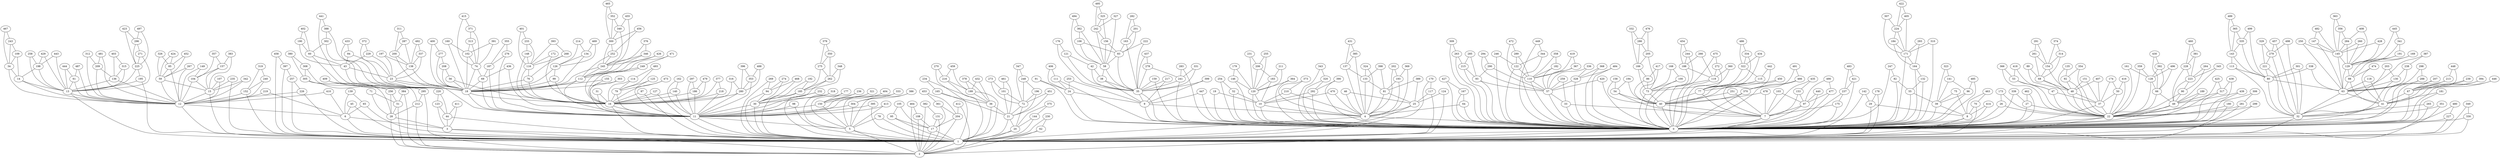graph G {
"0";
"1";
"2";
"3";
"4";
"5";
"6";
"7";
"8";
"9";
"10";
"11";
"12";
"13";
"14";
"15";
"16";
"17";
"18";
"19";
"20";
"21";
"22";
"23";
"24";
"25";
"26";
"27";
"28";
"29";
"30";
"31";
"32";
"33";
"34";
"35";
"36";
"37";
"38";
"39";
"40";
"41";
"42";
"43";
"44";
"45";
"46";
"47";
"48";
"49";
"50";
"51";
"52";
"53";
"54";
"55";
"56";
"57";
"58";
"59";
"60";
"61";
"62";
"63";
"64";
"65";
"66";
"67";
"68";
"69";
"70";
"71";
"72";
"73";
"74";
"75";
"76";
"77";
"78";
"79";
"80";
"81";
"82";
"83";
"84";
"85";
"86";
"87";
"88";
"89";
"90";
"91";
"92";
"93";
"94";
"95";
"96";
"97";
"98";
"99";
"100";
"101";
"102";
"103";
"104";
"105";
"106";
"107";
"108";
"109";
"110";
"111";
"112";
"113";
"114";
"115";
"116";
"117";
"118";
"119";
"120";
"121";
"122";
"123";
"124";
"125";
"126";
"127";
"128";
"129";
"130";
"131";
"132";
"133";
"134";
"135";
"136";
"137";
"138";
"139";
"140";
"141";
"142";
"143";
"144";
"145";
"146";
"147";
"148";
"149";
"150";
"151";
"152";
"153";
"154";
"155";
"156";
"157";
"158";
"159";
"160";
"161";
"162";
"163";
"164";
"165";
"166";
"167";
"168";
"169";
"170";
"171";
"172";
"173";
"174";
"175";
"176";
"177";
"178";
"179";
"180";
"181";
"182";
"183";
"184";
"185";
"186";
"187";
"188";
"189";
"190";
"191";
"192";
"193";
"194";
"195";
"196";
"197";
"198";
"199";
"200";
"201";
"202";
"203";
"204";
"205";
"206";
"207";
"208";
"209";
"210";
"211";
"212";
"213";
"214";
"215";
"216";
"217";
"218";
"219";
"220";
"221";
"222";
"223";
"224";
"225";
"226";
"227";
"228";
"229";
"230";
"231";
"232";
"233";
"234";
"235";
"236";
"237";
"238";
"239";
"240";
"241";
"242";
"243";
"244";
"245";
"246";
"247";
"248";
"249";
"250";
"251";
"252";
"253";
"254";
"255";
"256";
"257";
"258";
"259";
"260";
"261";
"262";
"263";
"264";
"265";
"266";
"267";
"268";
"269";
"270";
"271";
"272";
"273";
"274";
"275";
"276";
"277";
"278";
"279";
"280";
"281";
"282";
"283";
"284";
"285";
"286";
"287";
"288";
"289";
"290";
"291";
"292";
"293";
"294";
"295";
"296";
"297";
"298";
"299";
"300";
"301";
"302";
"303";
"304";
"305";
"306";
"307";
"308";
"309";
"310";
"311";
"312";
"313";
"314";
"315";
"316";
"317";
"318";
"319";
"320";
"321";
"322";
"323";
"324";
"325";
"326";
"327";
"328";
"329";
"330";
"331";
"332";
"333";
"334";
"335";
"336";
"337";
"338";
"339";
"340";
"341";
"342";
"343";
"344";
"345";
"346";
"347";
"348";
"349";
"350";
"351";
"352";
"353";
"354";
"355";
"356";
"357";
"358";
"359";
"360";
"361";
"362";
"363";
"364";
"365";
"366";
"367";
"368";
"369";
"370";
"371";
"372";
"373";
"374";
"375";
"376";
"377";
"378";
"379";
"380";
"381";
"382";
"383";
"384";
"385";
"386";
"387";
"388";
"389";
"390";
"391";
"392";
"393";
"394";
"395";
"396";
"397";
"398";
"399";
"400";
"401";
"402";
"403";
"404";
"405";
"406";
"407";
"408";
"409";
"410";
"411";
"412";
"413";
"414";
"415";
"416";
"417";
"418";
"419";
"420";
"421";
"422";
"423";
"424";
"425";
"426";
"427";
"428";
"429";
"430";
"431";
"432";
"433";
"434";
"435";
"436";
"437";
"438";
"439";
"440";
"441";
"442";
"443";
"444";
"445";
"446";
"447";
"448";
"449";
"450";
"451";
"452";
"453";
"454";
"455";
"456";
"457";
"458";
"459";
"460";
"461";
"462";
"463";
"464";
"465";
"466";
"467";
"468";
"469";
"470";
"471";
"472";
"473";
"474";
"475";
"476";
"477";
"478";
"479";
"480";
"481";
"482";
"483";
"484";
"485";
"486";
"487";
"488";
"489";
"490";
"491";
"492";
"493";
"494";
"495";
"496";
"497";
"498";
"499";
    "175" -- "0";
    "145" -- "129";
    "126" -- "99";
    "192" -- "185";
    "131" -- "17";
    "485" -- "96";
    "135" -- "92";
    "300" -- "252";
    "357" -- "104";
    "342" -- "12";
    "344" -- "122";
    "227" -- "1";
    "59" -- "12";
    "270" -- "1";
    "310" -- "171";
    "223" -- "49";
    "113" -- "32";
    "313" -- "102";
    "432" -- "199";
    "452" -- "59";
    "446" -- "0";
    "55" -- "0";
    "295" -- "2";
    "258" -- "13";
    "275" -- "185";
    "118" -- "41";
    "48" -- "22";
    "125" -- "11";
    "437" -- "35";
    "112" -- "18";
    "249" -- "16";
    "67" -- "0";
    "491" -- "466";
    "228" -- "49";
    "480" -- "0";
    "111" -- "24";
    "271" -- "225";
    "73" -- "40";
    "422" -- "224";
    "166" -- "86";
    "347" -- "72";
    "463" -- "8";
    "21" -- "1";
    "146" -- "120";
    "385" -- "137";
    "468" -- "30";
    "285" -- "215";
    "388" -- "18";
    "297" -- "186";
    "15" -- "1";
    "305" -- "256";
    "315" -- "13";
    "366" -- "22";
    "427" -- "0";
    "432" -- "36";
    "218" -- "16";
    "449" -- "344";
    "489" -- "143";
    "170" -- "1";
    "373" -- "4";
    "328" -- "0";
    "221" -- "32";
    "363" -- "356";
    "449" -- "0";
    "402" -- "60";
    "197" -- "23";
    "231" -- "120";
    "68" -- "48";
    "21" -- "20";
    "266" -- "119";
    "360" -- "73";
    "102" -- "74";
    "487" -- "12";
    "409" -- "295";
    "128" -- "66";
    "88" -- "63";
    "477" -- "97";
    "321" -- "150";
    "283" -- "241";
    "166" -- "73";
    "361" -- "204";
    "172" -- "16";
    "191" -- "129";
    "416" -- "50";
    "179" -- "120";
    "86" -- "40";
    "208" -- "56";
    "19" -- "10";
    "160" -- "102";
    "490" -- "477";
    "465" -- "352";
    "452" -- "85";
    "157" -- "15";
    "417" -- "86";
    "376" -- "112";
    "83" -- "58";
    "239" -- "67";
    "355" -- "276";
    "85" -- "59";
    "239" -- "41";
    "462" -- "27";
    "394" -- "67";
    "371" -- "74";
    "413" -- "11";
    "270" -- "216";
    "256" -- "28";
    "142" -- "29";
    "75" -- "39";
    "499" -- "335";
    "259" -- "57";
    "182" -- "57";
    "119" -- "0";
    "377" -- "218";
    "133" -- "81";
    "294" -- "290";
    "278" -- "35";
    "71" -- "51";
    "435" -- "153";
    "224" -- "171";
    "212" -- "28";
    "157" -- "104";
    "401" -- "233";
    "130" -- "63";
    "136" -- "13";
    "248" -- "196";
    "303" -- "11";
    "400" -- "277";
    "307" -- "171";
    "496" -- "66";
    "25" -- "1";
    "316" -- "280";
    "273" -- "101";
    "203" -- "130";
    "103" -- "7";
    "121" -- "42";
    "400" -- "18";
    "475" -- "272";
    "46" -- "25";
    "100" -- "73";
    "150" -- "5";
    "290" -- "57";
    "40" -- "0";
    "350" -- "275";
    "322" -- "77";
    "337" -- "138";
    "396" -- "353";
    "347" -- "248";
    "382" -- "2";
    "469" -- "134";
    "414" -- "8";
    "70" -- "1";
    "63" -- "41";
    "100" -- "0";
    "43" -- "18";
    "82" -- "55";
    "408" -- "284";
    "281" -- "22";
    "172" -- "116";
    "337" -- "23";
    "19" -- "0";
    "324" -- "4";
    "374" -- "314";
    "331" -- "35";
    "145" -- "63";
    "154" -- "48";
    "396" -- "280";
    "9" -- "0";
    "387" -- "63";
    "84" -- "18";
    "222" -- "83";
    "335" -- "143";
    "226" -- "12";
    "268" -- "116";
    "51" -- "2";
    "395" -- "11";
    "329" -- "221";
    "252" -- "245";
    "212" -- "2";
    "119" -- "73";
    "198" -- "13";
    "350" -- "262";
    "353" -- "11";
    "302" -- "60";
    "209" -- "136";
    "250" -- "145";
    "265" -- "32";
    "497" -- "296";
    "458" -- "397";
    "95" -- "1";
    "381" -- "223";
    "194" -- "40";
    "244" -- "0";
    "188" -- "119";
    "228" -- "223";
    "65" -- "6";
    "162" -- "11";
    "81" -- "4";
    "434" -- "322";
    "214" -- "126";
    "372" -- "229";
    "125" -- "79";
    "170" -- "117";
    "60" -- "18";
    "482" -- "147";
    "488" -- "353";
    "439" -- "0";
    "287" -- "138";
    "444" -- "61";
    "13" -- "1";
    "141" -- "96";
    "260" -- "129";
    "165" -- "21";
    "330" -- "0";
    "12" -- "6";
    "277" -- "18";
    "139" -- "65";
    "138" -- "18";
    "483" -- "421";
    "365" -- "335";
    "213" -- "0";
    "57" -- "33";
    "31" -- "16";
    "190" -- "60";
    "303" -- "18";
    "334" -- "77";
    "346" -- "245";
    "148" -- "116";
    "481" -- "12";
    "92" -- "48";
    "223" -- "90";
    "264" -- "90";
    "299" -- "22";
    "489" -- "365";
    "349" -- "330";
    "193" -- "4";
    "176" -- "121";
    "494" -- "58";
    "309" -- "0";
    "153" -- "97";
    "338" -- "63";
    "405" -- "224";
    "240" -- "152";
    "7" -- "0";
    "443" -- "13";
    "196" -- "21";
    "6" -- "1";
    "359" -- "22";
    "108" -- "17";
    "420" -- "0";
    "5" -- "2";
    "112" -- "16";
    "173" -- "22";
    "221" -- "80";
    "383" -- "15";
    "167" -- "64";
    "386" -- "304";
    "433" -- "18";
    "457" -- "279";
    "206" -- "183";
    "41" -- "32";
    "73" -- "0";
    "463" -- "70";
    "411" -- "3";
    "34" -- "12";
    "111" -- "0";
    "431" -- "137";
    "317" -- "49";
    "468" -- "94";
    "363" -- "145";
    "61" -- "13";
    "265" -- "1";
    "72" -- "20";
    "200" -- "18";
    "106" -- "83";
    "140" -- "11";
    "123" -- "3";
    "260" -- "145";
    "333" -- "304";
    "498" -- "279";
    "59" -- "15";
    "66" -- "22";
    "28" -- "2";
    "289" -- "122";
    "52" -- "0";
    "97" -- "7";
    "98" -- "11";
    "344" -- "0";
    "407" -- "48";
    "394" -- "41";
    "438" -- "317";
    "476" -- "286";
    "404" -- "11";
    "300" -- "245";
    "386" -- "5";
    "113" -- "80";
    "324" -- "133";
    "64" -- "0";
    "390" -- "292";
    "469" -- "126";
    "86" -- "73";
    "66" -- "49";
    "47" -- "37";
    "187" -- "69";
    "395" -- "1";
    "488" -- "280";
    "429" -- "13";
    "479" -- "16";
    "13" -- "12";
    "147" -- "63";
    "16" -- "1";
    "460" -- "228";
    "496" -- "128";
    "6" -- "3";
    "107" -- "12";
    "132" -- "0";
    "173" -- "26";
    "336" -- "328";
    "491" -- "370";
    "33" -- "0";
    "234" -- "36";
    "332" -- "286";
    "248" -- "72";
    "44" -- "3";
    "366" -- "53";
    "44" -- "1";
    "408" -- "129";
    "232" -- "11";
    "348" -- "262";
    "419" -- "367";
    "425" -- "317";
    "450" -- "77";
    "462" -- "0";
    "204" -- "2";
    "45" -- "6";
    "298" -- "288";
    "286" -- "205";
    "427" -- "167";
    "484" -- "0";
    "410" -- "6";
    "40" -- "7";
    "437" -- "278";
    "246" -- "0";
    "323" -- "39";
    "309" -- "263";
    "77" -- "40";
    "192" -- "30";
    "362" -- "106";
    "307" -- "224";
    "50" -- "37";
    "375" -- "144";
    "431" -- "385";
    "186" -- "11";
    "79" -- "16";
    "106" -- "58";
    "92" -- "22";
    "328" -- "57";
    "0" -- "2";
    "180" -- "1";
    "3" -- "1";
    "255" -- "206";
    "105" -- "17";
    "340" -- "300";
    "354" -- "22";
    "370" -- "40";
    "369" -- "4";
    "492" -- "138";
    "424" -- "85";
    "184" -- "171";
    "273" -- "72";
    "224" -- "184";
    "215" -- "0";
    "182" -- "110";
    "259" -- "33";
    "426" -- "112";
    "418" -- "47";
    "33" -- "7";
    "27" -- "22";
    "467" -- "243";
    "421" -- "237";
    "486" -- "334";
    "29" -- "8";
    "104" -- "15";
    "183" -- "120";
    "367" -- "57";
    "219" -- "6";
    "441" -- "388";
    "24" -- "9";
    "227" -- "0";
    "235" -- "1";
    "129" -- "63";
    "98" -- "1";
    "375" -- "20";
    "30" -- "11";
    "473" -- "79";
    "480" -- "227";
    "268" -- "76";
    "331" -- "241";
    "146" -- "0";
    "4" -- "1";
    "383" -- "157";
    "476" -- "205";
    "3" -- "2";
    "84" -- "43";
    "267" -- "12";
    "428" -- "145";
    "387" -- "238";
    "62" -- "1";
    "114" -- "16";
    "269" -- "94";
    "230" -- "62";
    "472" -- "289";
    "493" -- "79";
    "292" -- "10";
    "319" -- "240";
    "69" -- "11";
    "420" -- "57";
    "251" -- "7";
    "91" -- "24";
    "410" -- "12";
    "316" -- "16";
    "290" -- "93";
    "345" -- "49";
    "38" -- "35";
    "115" -- "77";
    "183" -- "10";
    "117" -- "25";
    "490" -- "97";
    "412" -- "204";
    "65" -- "1";
    "319" -- "152";
    "97" -- "0";
    "202" -- "4";
    "175" -- "7";
    "448" -- "67";
    "60" -- "43";
    "358" -- "110";
    "23" -- "11";
    "465" -- "300";
    "292" -- "0";
    "29" -- "1";
    "220" -- "44";
    "241" -- "35";
    "284" -- "145";
    "352" -- "300";
    "294" -- "57";
    "329" -- "279";
    "451" -- "21";
    "368" -- "0";
    "335" -- "80";
    "464" -- "108";
    "407" -- "37";
    "191" -- "88";
    "340" -- "245";
    "195" -- "1";
    "305" -- "28";
    "219" -- "12";
    "378" -- "199";
    "448" -- "213";
    "495" -- "242";
    "120" -- "0";
    "80" -- "63";
    "241" -- "0";
    "258" -- "198";
    "434" -- "77";
    "124" -- "1";
    "90" -- "49";
    "353" -- "280";
    "414" -- "0";
    "456" -- "300";
    "325" -- "156";
    "15" -- "12";
    "22" -- "1";
    "74" -- "69";
    "318" -- "11";
    "14" -- "13";
    "266" -- "188";
    "391" -- "74";
    "8" -- "1";
    "322" -- "115";
    "276" -- "11";
    "189" -- "22";
    "35" -- "0";
    "245" -- "18";
    "401" -- "116";
    "279" -- "32";
    "188" -- "0";
    "379" -- "350";
    "237" -- "175";
    "291" -- "154";
    "314" -- "68";
    "435" -- "7";
    "306" -- "22";
    "436" -- "69";
    "454" -- "244";
    "89" -- "48";
    "58" -- "35";
    "274" -- "30";
    "484" -- "328";
    "117" -- "1";
    "197" -- "138";
    "48" -- "37";
    "293" -- "171";
    "56" -- "18";
    "144" -- "1";
    "181" -- "41";
    "149" -- "104";
    "232" -- "30";
    "478" -- "40";
    "478" -- "7";
    "204" -- "17";
    "4" -- "0";
    "402" -- "190";
    "134" -- "126";
    "149" -- "12";
    "10" -- "4";
    "180" -- "22";
    "225" -- "13";
    "229" -- "23";
    "430" -- "392";
    "11" -- "5";
    "139" -- "6";
    "271" -- "13";
    "231" -- "206";
    "134" -- "18";
    "274" -- "94";
    "128" -- "22";
    "140" -- "16";
    "160" -- "18";
    "199" -- "36";
    "211" -- "120";
    "207" -- "0";
    "54" -- "40";
    "168" -- "73";
    "78" -- "1";
    "257" -- "226";
    "286" -- "166";
    "384" -- "2";
    "295" -- "212";
    "143" -- "80";
    "405" -- "171";
    "61" -- "12";
    "439" -- "49";
    "398" -- "81";
    "55" -- "39";
    "320" -- "292";
    "16" -- "11";
    "207" -- "67";
    "27" -- "0";
    "493" -- "114";
    "168" -- "100";
    "75" -- "8";
    "440" -- "0";
    "360" -- "119";
    "213" -- "67";
    "49" -- "0";
    "28" -- "3";
    "116" -- "16";
    "280" -- "11";
    "161" -- "22";
    "280" -- "16";
    "158" -- "54";
    "351" -- "1";
    "399" -- "35";
    "288" -- "41";
    "365" -- "143";
    "486" -- "322";
    "81" -- "25";
    "177" -- "5";
    "155" -- "18";
    "216" -- "199";
    "109" -- "14";
    "278" -- "241";
    "267" -- "59";
    "54" -- "7";
    "348" -- "185";
    "226" -- "1";
    "282" -- "201";
    "147" -- "145";
    "276" -- "187";
    "138" -- "23";
    "304" -- "5";
    "210" -- "4";
    "236" -- "5";
    "269" -- "1";
    "308" -- "305";
    "252" -- "112";
    "122" -- "110";
    "110" -- "57";
    "131" -- "2";
    "205" -- "166";
    "358" -- "182";
    "377" -- "16";
    "447" -- "0";
    "8" -- "0";
    "334" -- "322";
    "263" -- "215";
    "104" -- "12";
    "217" -- "35";
    "96" -- "39";
    "49" -- "22";
    "370" -- "0";
    "167" -- "0";
    "36" -- "21";
    "39" -- "8";
    "129" -- "88";
    "330" -- "1";
    "445" -- "129";
    "38" -- "9";
    "416" -- "22";
    "124" -- "25";
    "143" -- "113";
    "144" -- "20";
    "122" -- "0";
    "164" -- "132";
    "263" -- "0";
    "262" -- "1";
    "367" -- "110";
    "114" -- "79";
    "429" -- "198";
    "58" -- "38";
    "317" -- "0";
    "20" -- "1";
    "76" -- "16";
    "298" -- "63";
    "304" -- "11";
    "438" -- "0";
    "483" -- "237";
    "339" -- "0";
    "174" -- "50";
    "222" -- "35";
    "152" -- "12";
    "109" -- "34";
    "37" -- "0";
    "426" -- "245";
    "424" -- "59";
    "32" -- "1";
    "341" -- "191";
    "101" -- "72";
    "471" -- "249";
    "91" -- "0";
    "441" -- "18";
    "43" -- "23";
    "302" -- "18";
    "479" -- "186";
    "206" -- "120";
    "482" -- "145";
    "279" -- "221";
    "459" -- "216";
    "442" -- "40";
    "450" -- "7";
    "297" -- "11";
    "151" -- "48";
    "398" -- "133";
    "208" -- "18";
    "253" -- "9";
    "444" -- "13";
    "159" -- "0";
    "7" -- "1";
    "70" -- "8";
    "299" -- "1";
    "433" -- "84";
    "342" -- "15";
    "320" -- "0";
    "99" -- "18";
    "181" -- "0";
    "127" -- "16";
    "261" -- "68";
    "62" -- "2";
    "262" -- "185";
    "82" -- "0";
    "37" -- "22";
    "171" -- "0";
    "203" -- "32";
    "466" -- "370";
    "455" -- "245";
    "393" -- "268";
    "454" -- "188";
    "23" -- "18";
    "417" -- "40";
    "110" -- "0";
    "156" -- "58";
    "78" -- "5";
    "174" -- "37";
    "169" -- "129";
    "108" -- "2";
    "94" -- "30";
    "186" -- "16";
    "256" -- "51";
    "18" -- "11";
    "251" -- "40";
    "291" -- "261";
    "189" -- "49";
    "99" -- "11";
    "193" -- "81";
    "352" -- "340";
    "379" -- "275";
    "25" -- "4";
    "41" -- "0";
    "349" -- "1";
    "220" -- "123";
    "376" -- "346";
    "163" -- "35";
    "311" -- "200";
    "42" -- "35";
    "35" -- "9";
    "254" -- "52";
    "369" -- "193";
    "403" -- "315";
    "446" -- "67";
    "155" -- "16";
    "321" -- "11";
    "362" -- "58";
    "254" -- "0";
    "56" -- "16";
    "127" -- "1";
    "389" -- "81";
    "194" -- "54";
    "391" -- "102";
    "361" -- "17";
    "467" -- "34";
    "389" -- "25";
    "141" -- "39";
    "374" -- "154";
    "17" -- "1";
    "87" -- "16";
    "95" -- "17";
    "453" -- "204";
    "68" -- "22";
    "474" -- "88";
    "436" -- "11";
    "10" -- "0";
    "326" -- "85";
    "459" -- "199";
    "315" -- "136";
    "11" -- "1";
    "301" -- "80";
    "132" -- "55";
    "404" -- "150";
    "406" -- "111";
    "32" -- "0";
    "137" -- "4";
    "272" -- "119";
    "285" -- "93";
    "314" -- "154";
    "399" -- "9";
    "45" -- "1";
    "411" -- "44";
    "53" -- "47";
    "46" -- "4";
    "461" -- "101";
    "154" -- "68";
    "118" -- "63";
    "289" -- "110";
    "199" -- "1";
    "364" -- "120";
    "94" -- "1";
    "385" -- "4";
    "169" -- "88";
    "341" -- "129";
    "415" -- "371";
    "116" -- "76";
    "487" -- "61";
    "190" -- "43";
    "281" -- "0";
    "397" -- "1";
    "498" -- "32";
    "235" -- "15";
    "460" -- "381";
    "245" -- "112";
    "187" -- "11";
    "277" -- "208";
    "351" -- "32";
    "423" -- "296";
    "492" -- "337";
    "368" -- "328";
    "17" -- "2";
    "242" -- "58";
    "0" -- "1";
    "76" -- "18";
    "12" -- "1";
    "229" -- "43";
    "308" -- "256";
    "323" -- "141";
    "238" -- "63";
    "39" -- "0";
    "210" -- "10";
    "158" -- "40";
    "261" -- "154";
    "102" -- "18";
    "179" -- "146";
    "346" -- "112";
    "214" -- "134";
    "240" -- "12";
    "419" -- "110";
    "458" -- "1";
    "238" -- "130";
    "93" -- "0";
    "196" -- "72";
    "85" -- "12";
    "247" -- "82";
    "216" -- "1";
    "178" -- "29";
    "87" -- "1";
    "26" -- "22";
    "153" -- "7";
    "327" -- "242";
    "218" -- "11";
    "272" -- "0";
    "52" -- "10";
    "163" -- "83";
    "406" -- "24";
    "71" -- "28";
    "453" -- "361";
    "130" -- "32";
    "171" -- "164";
    "310" -- "0";
    "243" -- "34";
    "31" -- "11";
    "388" -- "302";
    "24" -- "0";
    "67" -- "41";
    "77" -- "7";
    "142" -- "1";
    "150" -- "11";
    "371" -- "313";
    "5" -- "1";
    "120" -- "10";
    "495" -- "325";
    "421" -- "0";
    "284" -- "129";
    "332" -- "166";
    "373" -- "210";
    "34" -- "14";
    "151" -- "37";
    "211" -- "183";
    "475" -- "0";
    "123" -- "44";
    "133" -- "4";
    "236" -- "150";
    "392" -- "66";
    "225" -- "195";
    "445" -- "341";
    "244" -- "188";
    "392" -- "128";
    "64" -- "4";
    "200" -- "138";
    "451" -- "72";
    "96" -- "0";
    "264" -- "223";
    "412" -- "2";
    "177" -- "150";
    "42" -- "38";
    "472" -- "110";
    "390" -- "0";
    "494" -- "362";
    "184" -- "164";
    "249" -- "112";
    "473" -- "16";
    "282" -- "163";
    "470" -- "10";
    "30" -- "1";
    "288" -- "63";
    "136" -- "12";
    "415" -- "74";
    "464" -- "2";
    "121" -- "35";
    "185" -- "1";
    "339" -- "27";
    "250" -- "63";
    "198" -- "14";
    "466" -- "0";
    "403" -- "136";
    "50" -- "22";
    "393" -- "116";
    "455" -- "340";
    "164" -- "0";
    "356" -- "284";
    "380" -- "305";
    "287" -- "200";
    "372" -- "23";
    "201" -- "163";
    "230" -- "1";
    "380" -- "308";
    "384" -- "51";
    "499" -- "80";
    "257" -- "1";
    "135" -- "48";
    "22" -- "0";
    "152" -- "1";
    "162" -- "140";
    "409" -- "212";
    "14" -- "12";
    "440" -- "97";
    "397" -- "257";
    "90" -- "22";
    "20" -- "2";
    "333" -- "5";
    "312" -- "12";
    "178" -- "1";
    "497" -- "225";
    "115" -- "40";
    "89" -- "68";
    "470" -- "4";
    "425" -- "0";
    "457" -- "32";
    "217" -- "9";
    "53" -- "22";
    "255" -- "120";
    "343" -- "320";
    "205" -- "73";
    "461" -- "21";
    "201" -- "83";
    "234" -- "165";
    "105" -- "95";
    "195" -- "13";
    "47" -- "22";
    "364" -- "0";
    "378" -- "36";
    "296" -- "225";
    "209" -- "12";
    "485" -- "0";
    "148" -- "16";
    "176" -- "35";
    "423" -- "225";
    "430" -- "66";
    "247" -- "0";
    "356" -- "145";
    "137" -- "133";
    "283" -- "0";
    "156" -- "83";
    "253" -- "24";
    "165" -- "36";
    "293" -- "164";
    "237" -- "0";
    "418" -- "53";
    "471" -- "16";
    "354" -- "92";
    "215" -- "93";
    "233" -- "148";
    "101" -- "21";
    "327" -- "58";
    "443" -- "198";
    "88" -- "41";
    "357" -- "157";
    "343" -- "0";
    "74" -- "18";
    "1" -- "2";
    "93" -- "57";
    "242" -- "156";
    "381" -- "228";
    "9" -- "4";
    "57" -- "0";
    "306" -- "281";
    "246" -- "122";
    "301" -- "32";
    "481" -- "209";
    "36" -- "1";
    "359" -- "128";
    "456" -- "252";
    "233" -- "116";
    "83" -- "35";
    "63" -- "32";
    "103" -- "97";
    "202" -- "193";
    "79" -- "11";
    "185" -- "30";
    "126" -- "18";
    "345" -- "223";
    "18" -- "16";
    "338" -- "80";
    "413" -- "5";
    "161" -- "128";
    "422" -- "405";
    "428" -- "129";
    "325" -- "242";
    "442" -- "115";
    "313" -- "74";
    "107" -- "15";
    "159" -- "35";
    "312" -- "209";
    "243" -- "109";
    "318" -- "30";
    "275" -- "262";
    "474" -- "41";
    "336" -- "57";
    "26" -- "0";
    "69" -- "18";
    "72" -- "21";
    "326" -- "59";
    "382" -- "131";
    "80" -- "32";
    "296" -- "271";
    "311" -- "287";
    "447" -- "9";
    "477" -- "0";
    "355" -- "187";
    "51" -- "28";
}
